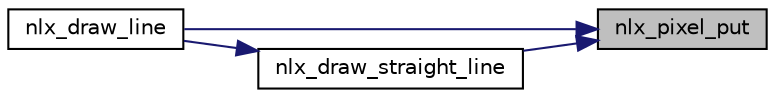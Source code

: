 digraph "nlx_pixel_put"
{
 // LATEX_PDF_SIZE
  edge [fontname="Helvetica",fontsize="10",labelfontname="Helvetica",labelfontsize="10"];
  node [fontname="Helvetica",fontsize="10",shape=record];
  rankdir="RL";
  Node1 [label="nlx_pixel_put",height=0.2,width=0.4,color="black", fillcolor="grey75", style="filled", fontcolor="black",tooltip="draw a pixel on an image"];
  Node1 -> Node2 [dir="back",color="midnightblue",fontsize="10",style="solid",fontname="Helvetica"];
  Node2 [label="nlx_draw_line",height=0.2,width=0.4,color="black", fillcolor="white", style="filled",URL="$nlx__line_8h.html#af9cccd84e978f22da83d5ec2ecf831c2",tooltip="draw a line on the image"];
  Node1 -> Node3 [dir="back",color="midnightblue",fontsize="10",style="solid",fontname="Helvetica"];
  Node3 [label="nlx_draw_straight_line",height=0.2,width=0.4,color="black", fillcolor="white", style="filled",URL="$nlx__line_8c.html#af17e9df20f692c86459e998c3cda5829",tooltip="simplified version of nlx_draw_line for straight lines"];
  Node3 -> Node2 [dir="back",color="midnightblue",fontsize="10",style="solid",fontname="Helvetica"];
}
